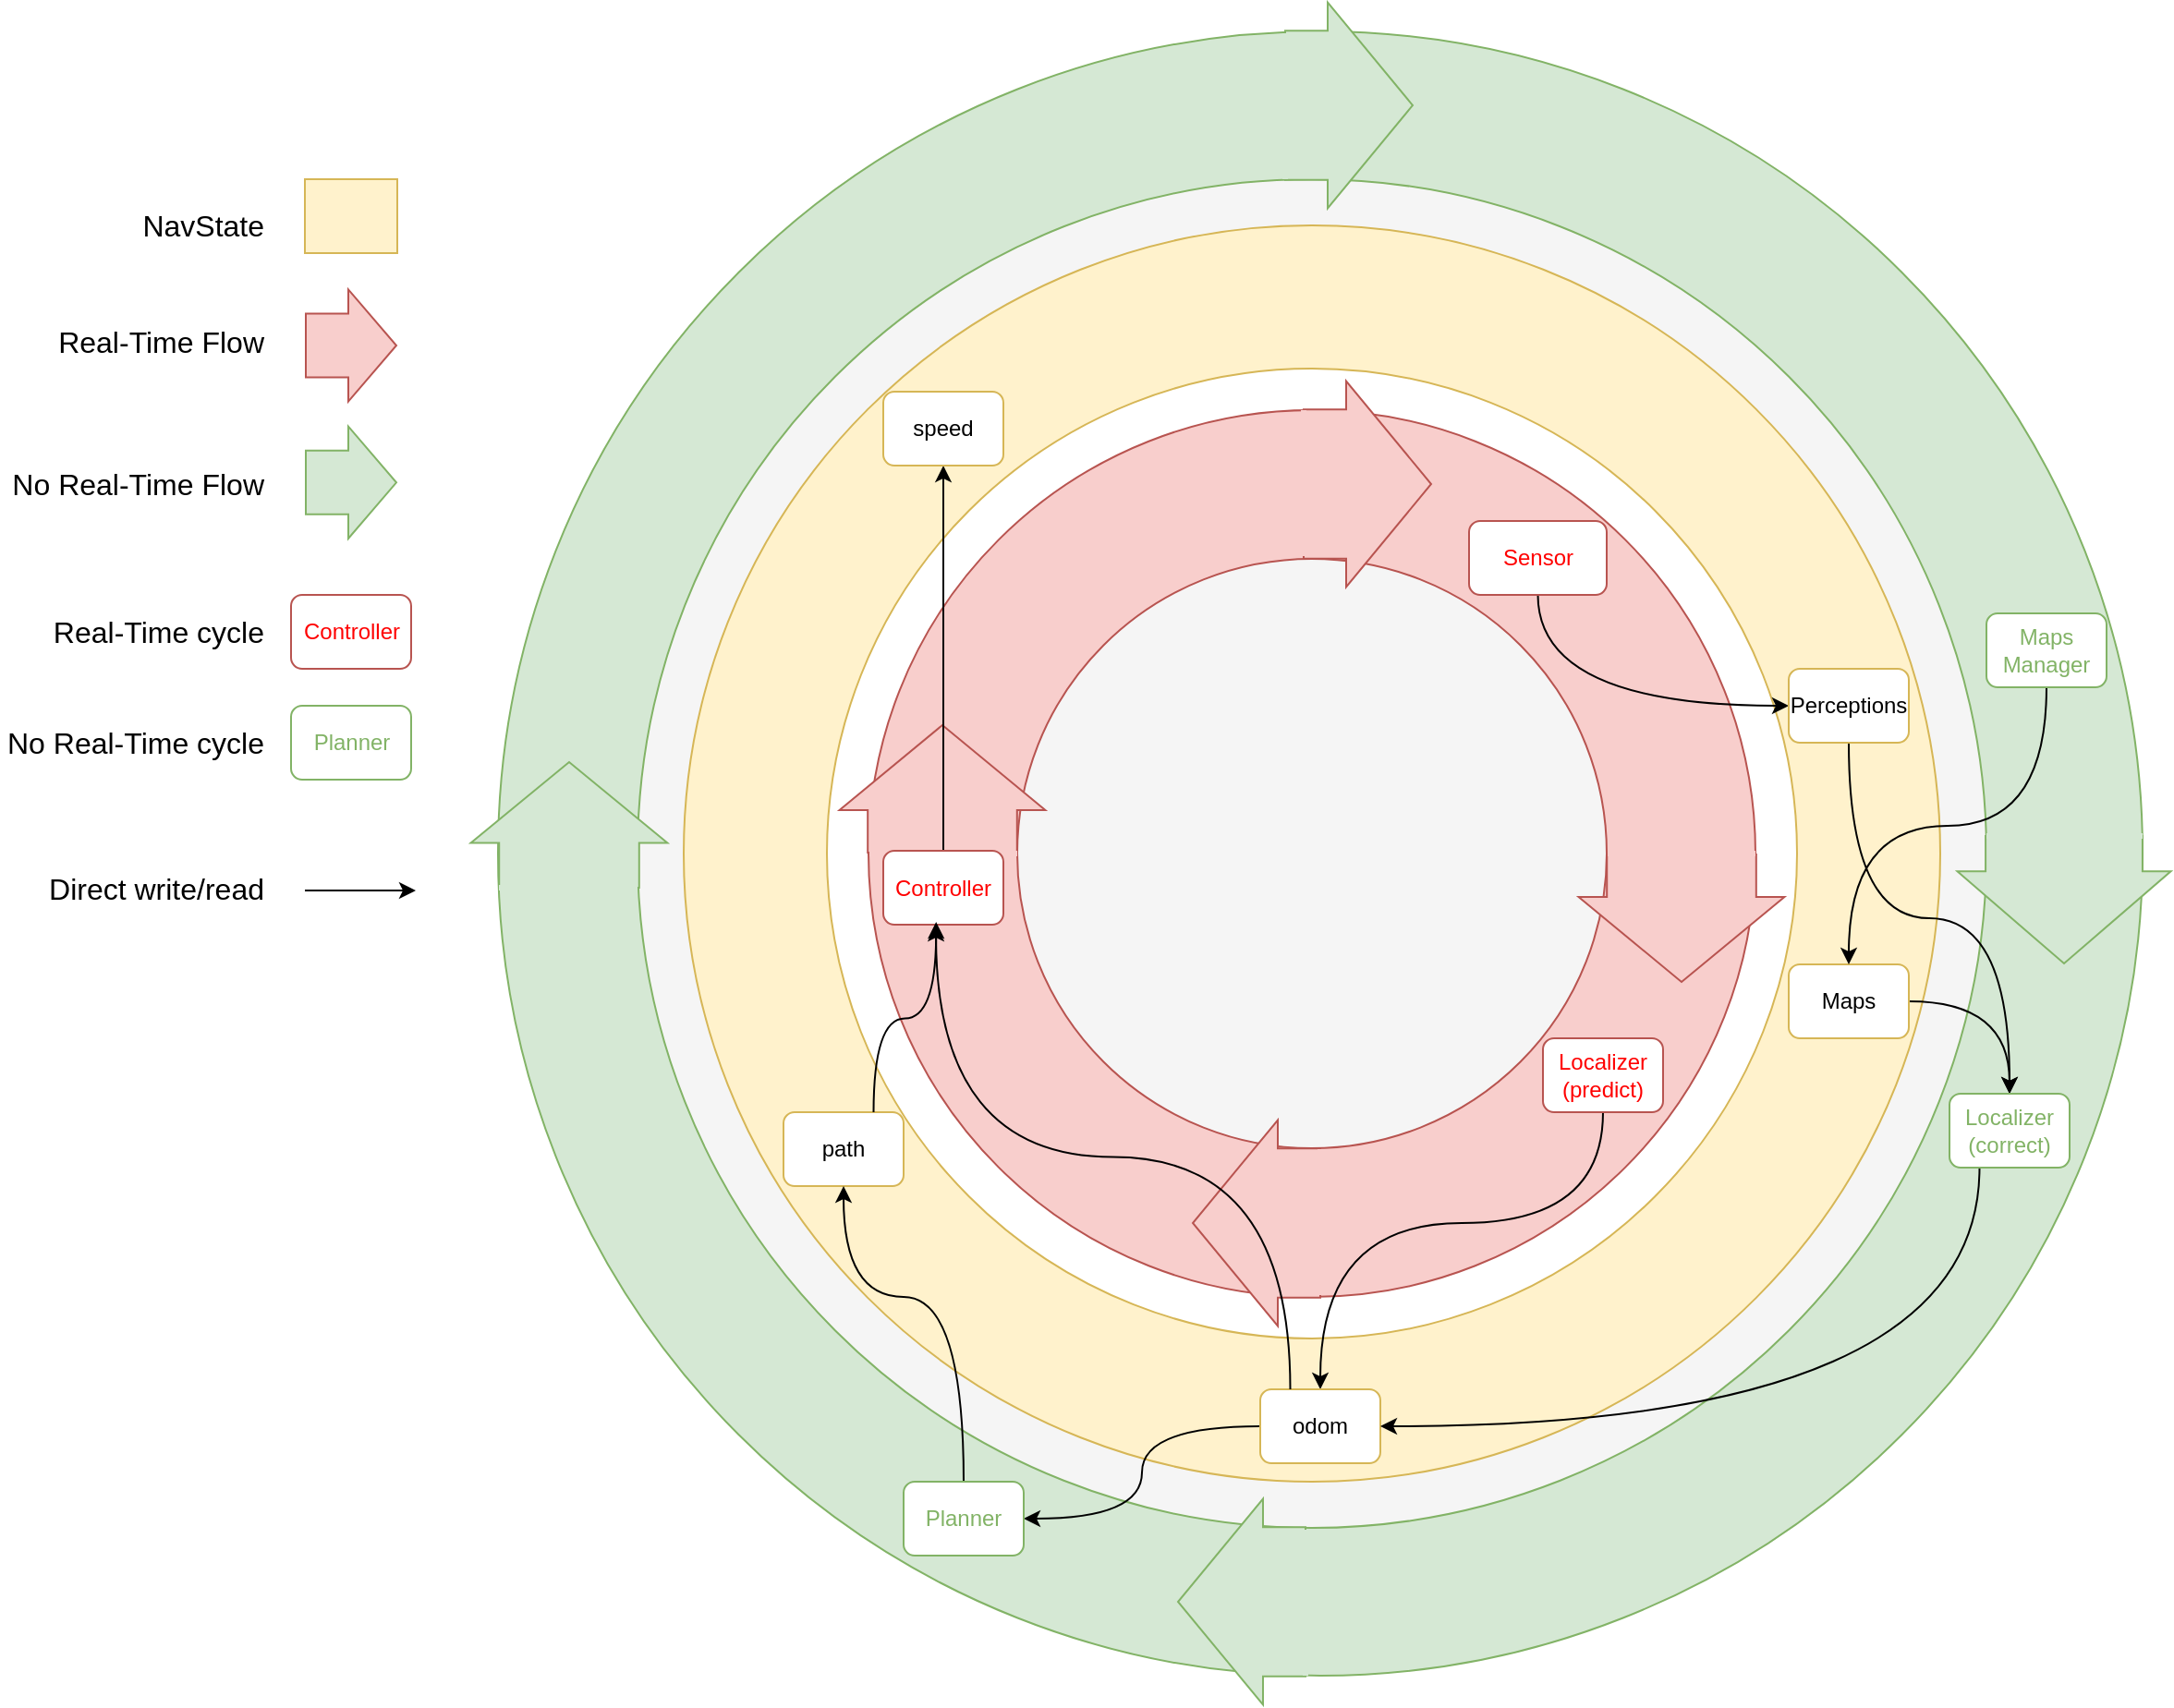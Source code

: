 <mxfile version="27.1.4">
  <diagram name="Página-1" id="A4N5aVzhqOH57vj0SzYq">
    <mxGraphModel dx="17644" dy="4856" grid="1" gridSize="10" guides="1" tooltips="1" connect="1" arrows="1" fold="1" page="1" pageScale="1" pageWidth="15747" pageHeight="3936" math="0" shadow="0">
      <root>
        <mxCell id="0" />
        <mxCell id="1" parent="0" />
        <mxCell id="zpfeC1A87FnLAAIxGCn2-1" value="" style="ellipse;whiteSpace=wrap;html=1;aspect=fixed;fillColor=#d5e8d4;strokeColor=#82b366;" parent="1" vertex="1">
          <mxGeometry x="244.5" y="15" width="890" height="890" as="geometry" />
        </mxCell>
        <mxCell id="zpfeC1A87FnLAAIxGCn2-2" value="" style="ellipse;whiteSpace=wrap;html=1;aspect=fixed;fillColor=#f5f5f5;fontColor=#333333;strokeColor=#82B366;" parent="1" vertex="1">
          <mxGeometry x="320" y="95" width="730" height="730" as="geometry" />
        </mxCell>
        <mxCell id="zpfeC1A87FnLAAIxGCn2-7" value="" style="shape=flexArrow;endArrow=classic;html=1;rounded=0;endWidth=29.6;endSize=16.274;width=84.912;fillColor=#d5e8d4;strokeColor=#82b366;" parent="1" edge="1">
          <mxGeometry width="50" height="50" relative="1" as="geometry">
            <mxPoint x="1092" y="450" as="sourcePoint" />
            <mxPoint x="1092" y="520" as="targetPoint" />
          </mxGeometry>
        </mxCell>
        <mxCell id="zpfeC1A87FnLAAIxGCn2-8" value="" style="shape=flexArrow;endArrow=classic;html=1;rounded=0;endWidth=29.6;endSize=15;width=80.8;fillColor=#d5e8d4;strokeColor=#82b366;" parent="1" edge="1">
          <mxGeometry width="50" height="50" relative="1" as="geometry">
            <mxPoint x="682" y="865" as="sourcePoint" />
            <mxPoint x="612" y="865" as="targetPoint" />
          </mxGeometry>
        </mxCell>
        <mxCell id="zpfeC1A87FnLAAIxGCn2-22" value="" style="rounded=0;whiteSpace=wrap;html=1;fillColor=#d5e8d4;strokeColor=none;" parent="1" vertex="1">
          <mxGeometry x="680" y="826" width="3" height="79" as="geometry" />
        </mxCell>
        <mxCell id="zpfeC1A87FnLAAIxGCn2-23" value="" style="rounded=0;whiteSpace=wrap;html=1;fillColor=#d5e8d4;strokeColor=none;" parent="1" vertex="1">
          <mxGeometry x="1050" y="449" width="84.5" height="3" as="geometry" />
        </mxCell>
        <mxCell id="zpfeC1A87FnLAAIxGCn2-27" value="" style="ellipse;whiteSpace=wrap;html=1;aspect=fixed;fillColor=#fff2cc;strokeColor=#d6b656;" parent="1" vertex="1">
          <mxGeometry x="345" y="120" width="680" height="680" as="geometry" />
        </mxCell>
        <mxCell id="zpfeC1A87FnLAAIxGCn2-28" value="" style="ellipse;whiteSpace=wrap;html=1;aspect=fixed;strokeColor=#D6B656;" parent="1" vertex="1">
          <mxGeometry x="422.5" y="197.5" width="525" height="525" as="geometry" />
        </mxCell>
        <mxCell id="zpfeC1A87FnLAAIxGCn2-4" value="" style="ellipse;whiteSpace=wrap;html=1;aspect=fixed;fillColor=#f8cecc;strokeColor=#b85450;" parent="1" vertex="1">
          <mxGeometry x="445" y="220" width="480" height="480" as="geometry" />
        </mxCell>
        <mxCell id="zpfeC1A87FnLAAIxGCn2-5" value="" style="ellipse;whiteSpace=wrap;html=1;aspect=fixed;fillColor=#f5f5f5;fontColor=#333333;strokeColor=#B85450;" parent="1" vertex="1">
          <mxGeometry x="525.5" y="300.5" width="319" height="319" as="geometry" />
        </mxCell>
        <mxCell id="zpfeC1A87FnLAAIxGCn2-10" value="" style="shape=flexArrow;endArrow=classic;html=1;rounded=0;endWidth=29.6;endSize=15;width=80.8;fillColor=#f8cecc;strokeColor=#b85450;" parent="1" edge="1">
          <mxGeometry width="50" height="50" relative="1" as="geometry">
            <mxPoint x="680" y="260" as="sourcePoint" />
            <mxPoint x="750" y="260" as="targetPoint" />
          </mxGeometry>
        </mxCell>
        <mxCell id="zpfeC1A87FnLAAIxGCn2-15" value="" style="shape=flexArrow;endArrow=classic;html=1;rounded=0;endWidth=29.6;endSize=15;width=80.8;fillColor=#f8cecc;strokeColor=#b85450;" parent="1" edge="1">
          <mxGeometry width="50" height="50" relative="1" as="geometry">
            <mxPoint x="885" y="460" as="sourcePoint" />
            <mxPoint x="885" y="530" as="targetPoint" />
          </mxGeometry>
        </mxCell>
        <mxCell id="zpfeC1A87FnLAAIxGCn2-16" value="" style="shape=flexArrow;endArrow=classic;html=1;rounded=0;endWidth=29.6;endSize=15;width=80.8;fillColor=#f8cecc;strokeColor=#b85450;" parent="1" edge="1">
          <mxGeometry width="50" height="50" relative="1" as="geometry">
            <mxPoint x="690" y="660" as="sourcePoint" />
            <mxPoint x="620" y="660" as="targetPoint" />
          </mxGeometry>
        </mxCell>
        <mxCell id="zpfeC1A87FnLAAIxGCn2-19" value="" style="rounded=0;whiteSpace=wrap;html=1;fillColor=#f8cecc;strokeColor=none;" parent="1" vertex="1">
          <mxGeometry x="679" y="220" width="3" height="79" as="geometry" />
        </mxCell>
        <mxCell id="zpfeC1A87FnLAAIxGCn2-20" value="" style="rounded=0;whiteSpace=wrap;html=1;fillColor=#f8cecc;strokeColor=none;" parent="1" vertex="1">
          <mxGeometry x="688" y="620" width="3" height="79" as="geometry" />
        </mxCell>
        <mxCell id="zpfeC1A87FnLAAIxGCn2-21" value="" style="rounded=0;whiteSpace=wrap;html=1;fillColor=#f8cecc;strokeColor=none;" parent="1" vertex="1">
          <mxGeometry x="845" y="458.5" width="80" height="3" as="geometry" />
        </mxCell>
        <mxCell id="zpfeC1A87FnLAAIxGCn2-17" value="" style="shape=flexArrow;endArrow=classic;html=1;rounded=0;endWidth=29.6;endSize=15;width=80.8;fillColor=#f8cecc;strokeColor=#b85450;" parent="1" edge="1">
          <mxGeometry width="50" height="50" relative="1" as="geometry">
            <mxPoint x="485" y="460" as="sourcePoint" />
            <mxPoint x="485" y="390" as="targetPoint" />
          </mxGeometry>
        </mxCell>
        <mxCell id="zpfeC1A87FnLAAIxGCn2-24" value="" style="rounded=0;whiteSpace=wrap;html=1;fillColor=#f8cecc;strokeColor=none;" parent="1" vertex="1">
          <mxGeometry x="445.5" y="458.5" width="80" height="3" as="geometry" />
        </mxCell>
        <mxCell id="zpfeC1A87FnLAAIxGCn2-29" value="" style="group" parent="1" vertex="1" connectable="0">
          <mxGeometry x="669" y="16" width="71" height="79" as="geometry" />
        </mxCell>
        <mxCell id="zpfeC1A87FnLAAIxGCn2-6" value="" style="shape=flexArrow;endArrow=classic;html=1;rounded=0;endWidth=29.6;endSize=15;width=80.8;fillColor=#d5e8d4;strokeColor=#82b366;" parent="zpfeC1A87FnLAAIxGCn2-29" edge="1">
          <mxGeometry width="50" height="50" relative="1" as="geometry">
            <mxPoint x="1" y="39" as="sourcePoint" />
            <mxPoint x="71" y="39" as="targetPoint" />
          </mxGeometry>
        </mxCell>
        <mxCell id="zpfeC1A87FnLAAIxGCn2-18" value="" style="rounded=0;whiteSpace=wrap;html=1;fillColor=#d5e8d4;strokeColor=none;" parent="zpfeC1A87FnLAAIxGCn2-29" vertex="1">
          <mxGeometry width="3" height="79" as="geometry" />
        </mxCell>
        <mxCell id="zpfeC1A87FnLAAIxGCn2-9" value="" style="shape=flexArrow;endArrow=classic;html=1;rounded=0;endWidth=29.6;endSize=14.246;width=75.789;fillColor=#d5e8d4;strokeColor=#82b366;" parent="1" edge="1">
          <mxGeometry width="50" height="50" relative="1" as="geometry">
            <mxPoint x="283" y="479" as="sourcePoint" />
            <mxPoint x="283" y="410" as="targetPoint" />
          </mxGeometry>
        </mxCell>
        <mxCell id="zpfeC1A87FnLAAIxGCn2-25" value="" style="rounded=0;whiteSpace=wrap;html=1;fillColor=#d5e8d4;strokeColor=none;" parent="1" vertex="1">
          <mxGeometry x="245" y="477" width="75" height="3" as="geometry" />
        </mxCell>
        <mxCell id="zpfeC1A87FnLAAIxGCn2-32" value="" style="rounded=0;whiteSpace=wrap;html=1;fillColor=#fff2cc;strokeColor=#d6b656;" parent="1" vertex="1">
          <mxGeometry x="140" y="95" width="50" height="40" as="geometry" />
        </mxCell>
        <mxCell id="zpfeC1A87FnLAAIxGCn2-34" value="" style="shape=flexArrow;endArrow=classic;html=1;rounded=0;endWidth=25.184;endSize=8.331;width=34.483;fillColor=#f8cecc;strokeColor=#b85450;" parent="1" edge="1">
          <mxGeometry width="50" height="50" relative="1" as="geometry">
            <mxPoint x="140" y="185" as="sourcePoint" />
            <mxPoint x="190" y="185" as="targetPoint" />
          </mxGeometry>
        </mxCell>
        <mxCell id="zpfeC1A87FnLAAIxGCn2-35" value="" style="shape=flexArrow;endArrow=classic;html=1;rounded=0;endWidth=25.184;endSize=8.331;width=34.483;fillColor=#d5e8d4;strokeColor=#82b366;" parent="1" edge="1">
          <mxGeometry width="50" height="50" relative="1" as="geometry">
            <mxPoint x="140" y="259.16" as="sourcePoint" />
            <mxPoint x="190" y="259.16" as="targetPoint" />
          </mxGeometry>
        </mxCell>
        <mxCell id="zpfeC1A87FnLAAIxGCn2-37" value="&lt;font style=&quot;font-size: 16px;&quot;&gt;NavState&lt;/font&gt;" style="text;html=1;align=right;verticalAlign=middle;whiteSpace=wrap;rounded=0;" parent="1" vertex="1">
          <mxGeometry x="60" y="105" width="60" height="30" as="geometry" />
        </mxCell>
        <mxCell id="zpfeC1A87FnLAAIxGCn2-38" value="&lt;font style=&quot;font-size: 16px;&quot;&gt;Real-Time Flow&lt;/font&gt;" style="text;html=1;align=right;verticalAlign=middle;whiteSpace=wrap;rounded=0;" parent="1" vertex="1">
          <mxGeometry x="-10" y="167.5" width="130" height="30" as="geometry" />
        </mxCell>
        <mxCell id="zpfeC1A87FnLAAIxGCn2-39" value="&lt;font style=&quot;font-size: 16px;&quot;&gt;No Real-Time Flow&lt;/font&gt;" style="text;html=1;align=right;verticalAlign=middle;whiteSpace=wrap;rounded=0;" parent="1" vertex="1">
          <mxGeometry x="-25" y="244.5" width="145" height="30" as="geometry" />
        </mxCell>
        <mxCell id="zpfeC1A87FnLAAIxGCn2-42" style="edgeStyle=orthogonalEdgeStyle;rounded=0;orthogonalLoop=1;jettySize=auto;html=1;exitX=0.5;exitY=1;exitDx=0;exitDy=0;entryX=0;entryY=0.5;entryDx=0;entryDy=0;curved=1;" parent="1" source="zpfeC1A87FnLAAIxGCn2-40" target="zpfeC1A87FnLAAIxGCn2-41" edge="1">
          <mxGeometry relative="1" as="geometry" />
        </mxCell>
        <mxCell id="zpfeC1A87FnLAAIxGCn2-40" value="&lt;font style=&quot;color: rgb(255, 0, 0);&quot;&gt;Sensor&lt;/font&gt;" style="rounded=1;whiteSpace=wrap;html=1;fillColor=default;strokeColor=#b85450;" parent="1" vertex="1">
          <mxGeometry x="770" y="280" width="74.5" height="40" as="geometry" />
        </mxCell>
        <mxCell id="zpfeC1A87FnLAAIxGCn2-59" style="edgeStyle=orthogonalEdgeStyle;rounded=0;orthogonalLoop=1;jettySize=auto;html=1;exitX=0.5;exitY=1;exitDx=0;exitDy=0;curved=1;" parent="1" source="zpfeC1A87FnLAAIxGCn2-41" target="zpfeC1A87FnLAAIxGCn2-58" edge="1">
          <mxGeometry relative="1" as="geometry" />
        </mxCell>
        <mxCell id="zpfeC1A87FnLAAIxGCn2-41" value="&lt;font style=&quot;color: rgb(0, 0, 0);&quot;&gt;Perceptions&lt;/font&gt;" style="rounded=1;whiteSpace=wrap;html=1;fillColor=#FFFFFF;strokeColor=#D6B656;" parent="1" vertex="1">
          <mxGeometry x="943" y="360" width="65" height="40" as="geometry" />
        </mxCell>
        <mxCell id="zpfeC1A87FnLAAIxGCn2-49" style="edgeStyle=orthogonalEdgeStyle;rounded=0;orthogonalLoop=1;jettySize=auto;html=1;exitX=0.5;exitY=1;exitDx=0;exitDy=0;entryX=0.5;entryY=0;entryDx=0;entryDy=0;curved=1;" parent="1" source="zpfeC1A87FnLAAIxGCn2-43" target="zpfeC1A87FnLAAIxGCn2-48" edge="1">
          <mxGeometry relative="1" as="geometry">
            <Array as="points">
              <mxPoint x="843" y="660" />
              <mxPoint x="689" y="660" />
            </Array>
          </mxGeometry>
        </mxCell>
        <mxCell id="zpfeC1A87FnLAAIxGCn2-43" value="&lt;font style=&quot;color: rgb(255, 0, 0);&quot;&gt;Localizer&lt;/font&gt;&lt;div&gt;&lt;font style=&quot;color: rgb(255, 0, 0);&quot;&gt;(predict)&lt;/font&gt;&lt;/div&gt;" style="rounded=1;whiteSpace=wrap;html=1;fillColor=default;strokeColor=#b85450;" parent="1" vertex="1">
          <mxGeometry x="810" y="560" width="65" height="40" as="geometry" />
        </mxCell>
        <mxCell id="zpfeC1A87FnLAAIxGCn2-62" style="edgeStyle=orthogonalEdgeStyle;rounded=0;orthogonalLoop=1;jettySize=auto;html=1;exitX=1;exitY=0.5;exitDx=0;exitDy=0;entryX=0.5;entryY=0;entryDx=0;entryDy=0;curved=1;" parent="1" source="zpfeC1A87FnLAAIxGCn2-44" target="zpfeC1A87FnLAAIxGCn2-58" edge="1">
          <mxGeometry relative="1" as="geometry" />
        </mxCell>
        <mxCell id="zpfeC1A87FnLAAIxGCn2-44" value="&lt;font style=&quot;color: rgb(0, 0, 0);&quot;&gt;Maps&lt;/font&gt;" style="rounded=1;whiteSpace=wrap;html=1;fillColor=#FFFFFF;strokeColor=#D6B656;" parent="1" vertex="1">
          <mxGeometry x="943" y="520" width="65" height="40" as="geometry" />
        </mxCell>
        <mxCell id="zpfeC1A87FnLAAIxGCn2-68" style="edgeStyle=orthogonalEdgeStyle;rounded=0;orthogonalLoop=1;jettySize=auto;html=1;exitX=0;exitY=0.5;exitDx=0;exitDy=0;entryX=1;entryY=0.5;entryDx=0;entryDy=0;curved=1;" parent="1" source="zpfeC1A87FnLAAIxGCn2-48" target="zpfeC1A87FnLAAIxGCn2-66" edge="1">
          <mxGeometry relative="1" as="geometry" />
        </mxCell>
        <mxCell id="zpfeC1A87FnLAAIxGCn2-48" value="&lt;font style=&quot;color: rgb(0, 0, 0);&quot;&gt;odom&lt;/font&gt;" style="rounded=1;whiteSpace=wrap;html=1;fillColor=#FFFFFF;strokeColor=#D6B656;" parent="1" vertex="1">
          <mxGeometry x="657" y="750" width="65" height="40" as="geometry" />
        </mxCell>
        <mxCell id="zpfeC1A87FnLAAIxGCn2-57" style="edgeStyle=orthogonalEdgeStyle;rounded=0;orthogonalLoop=1;jettySize=auto;html=1;exitX=0.5;exitY=0;exitDx=0;exitDy=0;entryX=0.5;entryY=1;entryDx=0;entryDy=0;curved=1;" parent="1" source="zpfeC1A87FnLAAIxGCn2-50" target="zpfeC1A87FnLAAIxGCn2-56" edge="1">
          <mxGeometry relative="1" as="geometry" />
        </mxCell>
        <mxCell id="zpfeC1A87FnLAAIxGCn2-50" value="&lt;font style=&quot;color: rgb(255, 0, 0);&quot;&gt;Controller&lt;/font&gt;" style="rounded=1;whiteSpace=wrap;html=1;fillColor=default;strokeColor=#b85450;" parent="1" vertex="1">
          <mxGeometry x="453" y="458.5" width="65" height="40" as="geometry" />
        </mxCell>
        <mxCell id="zpfeC1A87FnLAAIxGCn2-51" value="&lt;font style=&quot;color: rgb(0, 0, 0);&quot;&gt;path&lt;/font&gt;" style="rounded=1;whiteSpace=wrap;html=1;fillColor=#FFFFFF;strokeColor=#D6B656;" parent="1" vertex="1">
          <mxGeometry x="399" y="600" width="65" height="40" as="geometry" />
        </mxCell>
        <mxCell id="zpfeC1A87FnLAAIxGCn2-52" style="edgeStyle=orthogonalEdgeStyle;rounded=0;orthogonalLoop=1;jettySize=auto;html=1;exitX=0.25;exitY=0;exitDx=0;exitDy=0;curved=1;entryX=0.439;entryY=1.001;entryDx=0;entryDy=0;entryPerimeter=0;" parent="1" source="zpfeC1A87FnLAAIxGCn2-48" target="zpfeC1A87FnLAAIxGCn2-50" edge="1">
          <mxGeometry relative="1" as="geometry">
            <mxPoint x="494" y="550" as="targetPoint" />
          </mxGeometry>
        </mxCell>
        <mxCell id="zpfeC1A87FnLAAIxGCn2-55" style="edgeStyle=orthogonalEdgeStyle;rounded=0;orthogonalLoop=1;jettySize=auto;html=1;exitX=0.75;exitY=0;exitDx=0;exitDy=0;entryX=0.44;entryY=0.964;entryDx=0;entryDy=0;entryPerimeter=0;curved=1;" parent="1" source="zpfeC1A87FnLAAIxGCn2-51" target="zpfeC1A87FnLAAIxGCn2-50" edge="1">
          <mxGeometry relative="1" as="geometry" />
        </mxCell>
        <mxCell id="zpfeC1A87FnLAAIxGCn2-56" value="&lt;font style=&quot;color: rgb(0, 0, 0);&quot;&gt;speed&lt;/font&gt;" style="rounded=1;whiteSpace=wrap;html=1;fillColor=#FFFFFF;strokeColor=#D6B656;" parent="1" vertex="1">
          <mxGeometry x="453" y="210" width="65" height="40" as="geometry" />
        </mxCell>
        <mxCell id="zpfeC1A87FnLAAIxGCn2-63" style="edgeStyle=orthogonalEdgeStyle;rounded=0;orthogonalLoop=1;jettySize=auto;html=1;exitX=0.25;exitY=1;exitDx=0;exitDy=0;entryX=1;entryY=0.5;entryDx=0;entryDy=0;curved=1;" parent="1" source="zpfeC1A87FnLAAIxGCn2-58" target="zpfeC1A87FnLAAIxGCn2-48" edge="1">
          <mxGeometry relative="1" as="geometry" />
        </mxCell>
        <mxCell id="zpfeC1A87FnLAAIxGCn2-58" value="&lt;font style=&quot;color: rgb(130, 179, 102);&quot;&gt;Localizer&lt;/font&gt;&lt;div&gt;&lt;font style=&quot;color: rgb(130, 179, 102);&quot;&gt;(correct)&lt;/font&gt;&lt;/div&gt;" style="rounded=1;whiteSpace=wrap;html=1;fillColor=default;strokeColor=#82B366;" parent="1" vertex="1">
          <mxGeometry x="1030" y="590" width="65" height="40" as="geometry" />
        </mxCell>
        <mxCell id="zpfeC1A87FnLAAIxGCn2-65" style="edgeStyle=orthogonalEdgeStyle;rounded=0;orthogonalLoop=1;jettySize=auto;html=1;exitX=0.5;exitY=1;exitDx=0;exitDy=0;entryX=0.5;entryY=0;entryDx=0;entryDy=0;curved=1;" parent="1" source="zpfeC1A87FnLAAIxGCn2-64" target="zpfeC1A87FnLAAIxGCn2-44" edge="1">
          <mxGeometry relative="1" as="geometry" />
        </mxCell>
        <mxCell id="zpfeC1A87FnLAAIxGCn2-64" value="&lt;font style=&quot;color: rgb(130, 179, 102);&quot;&gt;Maps&lt;/font&gt;&lt;div&gt;&lt;font style=&quot;color: rgb(130, 179, 102);&quot;&gt;Manager&lt;/font&gt;&lt;/div&gt;" style="rounded=1;whiteSpace=wrap;html=1;fillColor=default;strokeColor=#82B366;" parent="1" vertex="1">
          <mxGeometry x="1050" y="330" width="65" height="40" as="geometry" />
        </mxCell>
        <mxCell id="zpfeC1A87FnLAAIxGCn2-67" style="edgeStyle=orthogonalEdgeStyle;rounded=0;orthogonalLoop=1;jettySize=auto;html=1;exitX=0.5;exitY=0;exitDx=0;exitDy=0;entryX=0.5;entryY=1;entryDx=0;entryDy=0;curved=1;" parent="1" source="zpfeC1A87FnLAAIxGCn2-66" target="zpfeC1A87FnLAAIxGCn2-51" edge="1">
          <mxGeometry relative="1" as="geometry">
            <Array as="points">
              <mxPoint x="497" y="700" />
              <mxPoint x="432" y="700" />
            </Array>
          </mxGeometry>
        </mxCell>
        <mxCell id="zpfeC1A87FnLAAIxGCn2-66" value="&lt;font style=&quot;color: rgb(130, 179, 102);&quot;&gt;Planner&lt;/font&gt;" style="rounded=1;whiteSpace=wrap;html=1;fillColor=default;strokeColor=#82B366;" parent="1" vertex="1">
          <mxGeometry x="464" y="800" width="65" height="40" as="geometry" />
        </mxCell>
        <mxCell id="BdX9nrXZdZa1wHdf6ruw-1" value="&lt;font style=&quot;color: rgb(255, 0, 0);&quot;&gt;Controller&lt;/font&gt;" style="rounded=1;whiteSpace=wrap;html=1;fillColor=default;strokeColor=#b85450;" vertex="1" parent="1">
          <mxGeometry x="132.5" y="320" width="65" height="40" as="geometry" />
        </mxCell>
        <mxCell id="BdX9nrXZdZa1wHdf6ruw-2" value="&lt;span style=&quot;font-size: 16px;&quot;&gt;Real-Time cycle&lt;/span&gt;" style="text;html=1;align=right;verticalAlign=middle;whiteSpace=wrap;rounded=0;" vertex="1" parent="1">
          <mxGeometry x="-25" y="325" width="145" height="30" as="geometry" />
        </mxCell>
        <mxCell id="BdX9nrXZdZa1wHdf6ruw-3" value="&lt;font style=&quot;color: rgb(130, 179, 102);&quot;&gt;Planner&lt;/font&gt;" style="rounded=1;whiteSpace=wrap;html=1;fillColor=default;strokeColor=#82B366;" vertex="1" parent="1">
          <mxGeometry x="132.5" y="380" width="65" height="40" as="geometry" />
        </mxCell>
        <mxCell id="BdX9nrXZdZa1wHdf6ruw-4" value="&lt;span style=&quot;font-size: 16px;&quot;&gt;No Real-Time cycle&lt;/span&gt;" style="text;html=1;align=right;verticalAlign=middle;whiteSpace=wrap;rounded=0;" vertex="1" parent="1">
          <mxGeometry x="-25" y="385" width="145" height="30" as="geometry" />
        </mxCell>
        <mxCell id="BdX9nrXZdZa1wHdf6ruw-5" value="" style="endArrow=classic;html=1;rounded=0;" edge="1" parent="1">
          <mxGeometry width="50" height="50" relative="1" as="geometry">
            <mxPoint x="140" y="480" as="sourcePoint" />
            <mxPoint x="200" y="480" as="targetPoint" />
          </mxGeometry>
        </mxCell>
        <mxCell id="BdX9nrXZdZa1wHdf6ruw-6" value="&lt;span style=&quot;font-size: 16px;&quot;&gt;Direct write/read&lt;/span&gt;" style="text;html=1;align=right;verticalAlign=middle;whiteSpace=wrap;rounded=0;" vertex="1" parent="1">
          <mxGeometry x="-25" y="463.5" width="145" height="30" as="geometry" />
        </mxCell>
      </root>
    </mxGraphModel>
  </diagram>
</mxfile>
